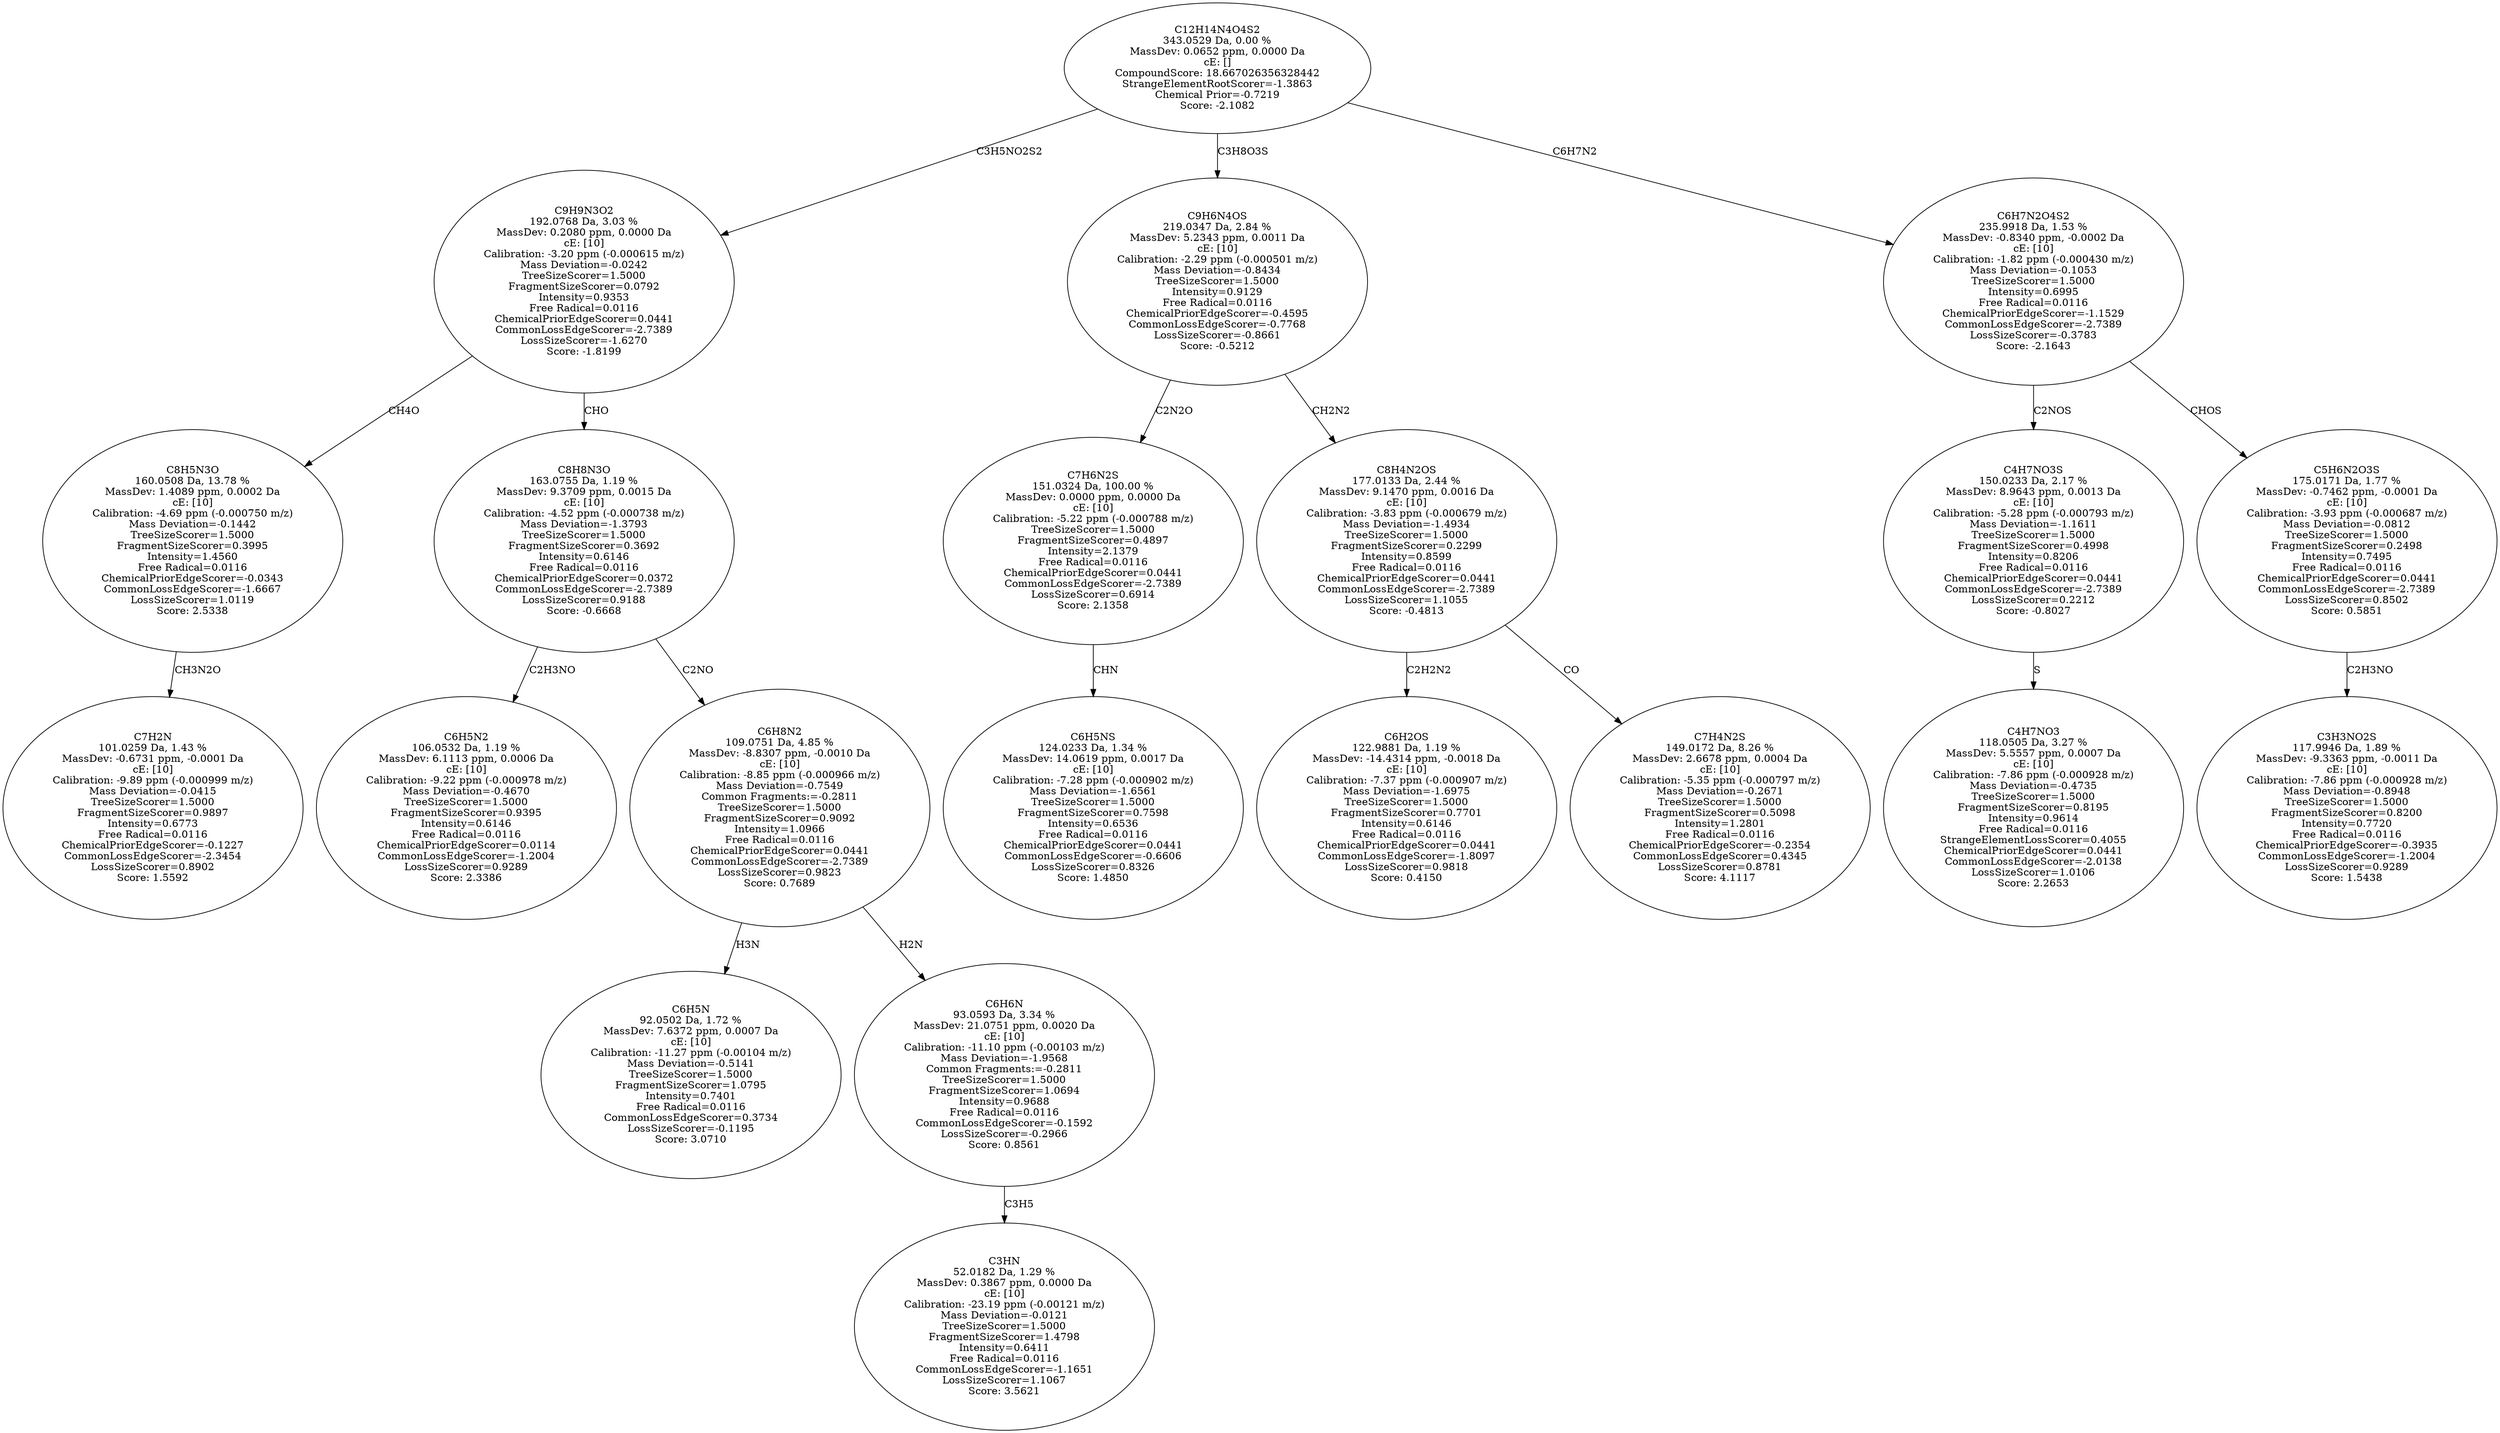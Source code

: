 strict digraph {
v1 [label="C7H2N\n101.0259 Da, 1.43 %\nMassDev: -0.6731 ppm, -0.0001 Da\ncE: [10]\nCalibration: -9.89 ppm (-0.000999 m/z)\nMass Deviation=-0.0415\nTreeSizeScorer=1.5000\nFragmentSizeScorer=0.9897\nIntensity=0.6773\nFree Radical=0.0116\nChemicalPriorEdgeScorer=-0.1227\nCommonLossEdgeScorer=-2.3454\nLossSizeScorer=0.8902\nScore: 1.5592"];
v2 [label="C8H5N3O\n160.0508 Da, 13.78 %\nMassDev: 1.4089 ppm, 0.0002 Da\ncE: [10]\nCalibration: -4.69 ppm (-0.000750 m/z)\nMass Deviation=-0.1442\nTreeSizeScorer=1.5000\nFragmentSizeScorer=0.3995\nIntensity=1.4560\nFree Radical=0.0116\nChemicalPriorEdgeScorer=-0.0343\nCommonLossEdgeScorer=-1.6667\nLossSizeScorer=1.0119\nScore: 2.5338"];
v3 [label="C6H5N2\n106.0532 Da, 1.19 %\nMassDev: 6.1113 ppm, 0.0006 Da\ncE: [10]\nCalibration: -9.22 ppm (-0.000978 m/z)\nMass Deviation=-0.4670\nTreeSizeScorer=1.5000\nFragmentSizeScorer=0.9395\nIntensity=0.6146\nFree Radical=0.0116\nChemicalPriorEdgeScorer=0.0114\nCommonLossEdgeScorer=-1.2004\nLossSizeScorer=0.9289\nScore: 2.3386"];
v4 [label="C6H5N\n92.0502 Da, 1.72 %\nMassDev: 7.6372 ppm, 0.0007 Da\ncE: [10]\nCalibration: -11.27 ppm (-0.00104 m/z)\nMass Deviation=-0.5141\nTreeSizeScorer=1.5000\nFragmentSizeScorer=1.0795\nIntensity=0.7401\nFree Radical=0.0116\nCommonLossEdgeScorer=0.3734\nLossSizeScorer=-0.1195\nScore: 3.0710"];
v5 [label="C3HN\n52.0182 Da, 1.29 %\nMassDev: 0.3867 ppm, 0.0000 Da\ncE: [10]\nCalibration: -23.19 ppm (-0.00121 m/z)\nMass Deviation=-0.0121\nTreeSizeScorer=1.5000\nFragmentSizeScorer=1.4798\nIntensity=0.6411\nFree Radical=0.0116\nCommonLossEdgeScorer=-1.1651\nLossSizeScorer=1.1067\nScore: 3.5621"];
v6 [label="C6H6N\n93.0593 Da, 3.34 %\nMassDev: 21.0751 ppm, 0.0020 Da\ncE: [10]\nCalibration: -11.10 ppm (-0.00103 m/z)\nMass Deviation=-1.9568\nCommon Fragments:=-0.2811\nTreeSizeScorer=1.5000\nFragmentSizeScorer=1.0694\nIntensity=0.9688\nFree Radical=0.0116\nCommonLossEdgeScorer=-0.1592\nLossSizeScorer=-0.2966\nScore: 0.8561"];
v7 [label="C6H8N2\n109.0751 Da, 4.85 %\nMassDev: -8.8307 ppm, -0.0010 Da\ncE: [10]\nCalibration: -8.85 ppm (-0.000966 m/z)\nMass Deviation=-0.7549\nCommon Fragments:=-0.2811\nTreeSizeScorer=1.5000\nFragmentSizeScorer=0.9092\nIntensity=1.0966\nFree Radical=0.0116\nChemicalPriorEdgeScorer=0.0441\nCommonLossEdgeScorer=-2.7389\nLossSizeScorer=0.9823\nScore: 0.7689"];
v8 [label="C8H8N3O\n163.0755 Da, 1.19 %\nMassDev: 9.3709 ppm, 0.0015 Da\ncE: [10]\nCalibration: -4.52 ppm (-0.000738 m/z)\nMass Deviation=-1.3793\nTreeSizeScorer=1.5000\nFragmentSizeScorer=0.3692\nIntensity=0.6146\nFree Radical=0.0116\nChemicalPriorEdgeScorer=0.0372\nCommonLossEdgeScorer=-2.7389\nLossSizeScorer=0.9188\nScore: -0.6668"];
v9 [label="C9H9N3O2\n192.0768 Da, 3.03 %\nMassDev: 0.2080 ppm, 0.0000 Da\ncE: [10]\nCalibration: -3.20 ppm (-0.000615 m/z)\nMass Deviation=-0.0242\nTreeSizeScorer=1.5000\nFragmentSizeScorer=0.0792\nIntensity=0.9353\nFree Radical=0.0116\nChemicalPriorEdgeScorer=0.0441\nCommonLossEdgeScorer=-2.7389\nLossSizeScorer=-1.6270\nScore: -1.8199"];
v10 [label="C6H5NS\n124.0233 Da, 1.34 %\nMassDev: 14.0619 ppm, 0.0017 Da\ncE: [10]\nCalibration: -7.28 ppm (-0.000902 m/z)\nMass Deviation=-1.6561\nTreeSizeScorer=1.5000\nFragmentSizeScorer=0.7598\nIntensity=0.6536\nFree Radical=0.0116\nChemicalPriorEdgeScorer=0.0441\nCommonLossEdgeScorer=-0.6606\nLossSizeScorer=0.8326\nScore: 1.4850"];
v11 [label="C7H6N2S\n151.0324 Da, 100.00 %\nMassDev: 0.0000 ppm, 0.0000 Da\ncE: [10]\nCalibration: -5.22 ppm (-0.000788 m/z)\nTreeSizeScorer=1.5000\nFragmentSizeScorer=0.4897\nIntensity=2.1379\nFree Radical=0.0116\nChemicalPriorEdgeScorer=0.0441\nCommonLossEdgeScorer=-2.7389\nLossSizeScorer=0.6914\nScore: 2.1358"];
v12 [label="C6H2OS\n122.9881 Da, 1.19 %\nMassDev: -14.4314 ppm, -0.0018 Da\ncE: [10]\nCalibration: -7.37 ppm (-0.000907 m/z)\nMass Deviation=-1.6975\nTreeSizeScorer=1.5000\nFragmentSizeScorer=0.7701\nIntensity=0.6146\nFree Radical=0.0116\nChemicalPriorEdgeScorer=0.0441\nCommonLossEdgeScorer=-1.8097\nLossSizeScorer=0.9818\nScore: 0.4150"];
v13 [label="C7H4N2S\n149.0172 Da, 8.26 %\nMassDev: 2.6678 ppm, 0.0004 Da\ncE: [10]\nCalibration: -5.35 ppm (-0.000797 m/z)\nMass Deviation=-0.2671\nTreeSizeScorer=1.5000\nFragmentSizeScorer=0.5098\nIntensity=1.2801\nFree Radical=0.0116\nChemicalPriorEdgeScorer=-0.2354\nCommonLossEdgeScorer=0.4345\nLossSizeScorer=0.8781\nScore: 4.1117"];
v14 [label="C8H4N2OS\n177.0133 Da, 2.44 %\nMassDev: 9.1470 ppm, 0.0016 Da\ncE: [10]\nCalibration: -3.83 ppm (-0.000679 m/z)\nMass Deviation=-1.4934\nTreeSizeScorer=1.5000\nFragmentSizeScorer=0.2299\nIntensity=0.8599\nFree Radical=0.0116\nChemicalPriorEdgeScorer=0.0441\nCommonLossEdgeScorer=-2.7389\nLossSizeScorer=1.1055\nScore: -0.4813"];
v15 [label="C9H6N4OS\n219.0347 Da, 2.84 %\nMassDev: 5.2343 ppm, 0.0011 Da\ncE: [10]\nCalibration: -2.29 ppm (-0.000501 m/z)\nMass Deviation=-0.8434\nTreeSizeScorer=1.5000\nIntensity=0.9129\nFree Radical=0.0116\nChemicalPriorEdgeScorer=-0.4595\nCommonLossEdgeScorer=-0.7768\nLossSizeScorer=-0.8661\nScore: -0.5212"];
v16 [label="C4H7NO3\n118.0505 Da, 3.27 %\nMassDev: 5.5557 ppm, 0.0007 Da\ncE: [10]\nCalibration: -7.86 ppm (-0.000928 m/z)\nMass Deviation=-0.4735\nTreeSizeScorer=1.5000\nFragmentSizeScorer=0.8195\nIntensity=0.9614\nFree Radical=0.0116\nStrangeElementLossScorer=0.4055\nChemicalPriorEdgeScorer=0.0441\nCommonLossEdgeScorer=-2.0138\nLossSizeScorer=1.0106\nScore: 2.2653"];
v17 [label="C4H7NO3S\n150.0233 Da, 2.17 %\nMassDev: 8.9643 ppm, 0.0013 Da\ncE: [10]\nCalibration: -5.28 ppm (-0.000793 m/z)\nMass Deviation=-1.1611\nTreeSizeScorer=1.5000\nFragmentSizeScorer=0.4998\nIntensity=0.8206\nFree Radical=0.0116\nChemicalPriorEdgeScorer=0.0441\nCommonLossEdgeScorer=-2.7389\nLossSizeScorer=0.2212\nScore: -0.8027"];
v18 [label="C3H3NO2S\n117.9946 Da, 1.89 %\nMassDev: -9.3363 ppm, -0.0011 Da\ncE: [10]\nCalibration: -7.86 ppm (-0.000928 m/z)\nMass Deviation=-0.8948\nTreeSizeScorer=1.5000\nFragmentSizeScorer=0.8200\nIntensity=0.7720\nFree Radical=0.0116\nChemicalPriorEdgeScorer=-0.3935\nCommonLossEdgeScorer=-1.2004\nLossSizeScorer=0.9289\nScore: 1.5438"];
v19 [label="C5H6N2O3S\n175.0171 Da, 1.77 %\nMassDev: -0.7462 ppm, -0.0001 Da\ncE: [10]\nCalibration: -3.93 ppm (-0.000687 m/z)\nMass Deviation=-0.0812\nTreeSizeScorer=1.5000\nFragmentSizeScorer=0.2498\nIntensity=0.7495\nFree Radical=0.0116\nChemicalPriorEdgeScorer=0.0441\nCommonLossEdgeScorer=-2.7389\nLossSizeScorer=0.8502\nScore: 0.5851"];
v20 [label="C6H7N2O4S2\n235.9918 Da, 1.53 %\nMassDev: -0.8340 ppm, -0.0002 Da\ncE: [10]\nCalibration: -1.82 ppm (-0.000430 m/z)\nMass Deviation=-0.1053\nTreeSizeScorer=1.5000\nIntensity=0.6995\nFree Radical=0.0116\nChemicalPriorEdgeScorer=-1.1529\nCommonLossEdgeScorer=-2.7389\nLossSizeScorer=-0.3783\nScore: -2.1643"];
v21 [label="C12H14N4O4S2\n343.0529 Da, 0.00 %\nMassDev: 0.0652 ppm, 0.0000 Da\ncE: []\nCompoundScore: 18.667026356328442\nStrangeElementRootScorer=-1.3863\nChemical Prior=-0.7219\nScore: -2.1082"];
v2 -> v1 [label="CH3N2O"];
v9 -> v2 [label="CH4O"];
v8 -> v3 [label="C2H3NO"];
v7 -> v4 [label="H3N"];
v6 -> v5 [label="C3H5"];
v7 -> v6 [label="H2N"];
v8 -> v7 [label="C2NO"];
v9 -> v8 [label="CHO"];
v21 -> v9 [label="C3H5NO2S2"];
v11 -> v10 [label="CHN"];
v15 -> v11 [label="C2N2O"];
v14 -> v12 [label="C2H2N2"];
v14 -> v13 [label="CO"];
v15 -> v14 [label="CH2N2"];
v21 -> v15 [label="C3H8O3S"];
v17 -> v16 [label="S"];
v20 -> v17 [label="C2NOS"];
v19 -> v18 [label="C2H3NO"];
v20 -> v19 [label="CHOS"];
v21 -> v20 [label="C6H7N2"];
}